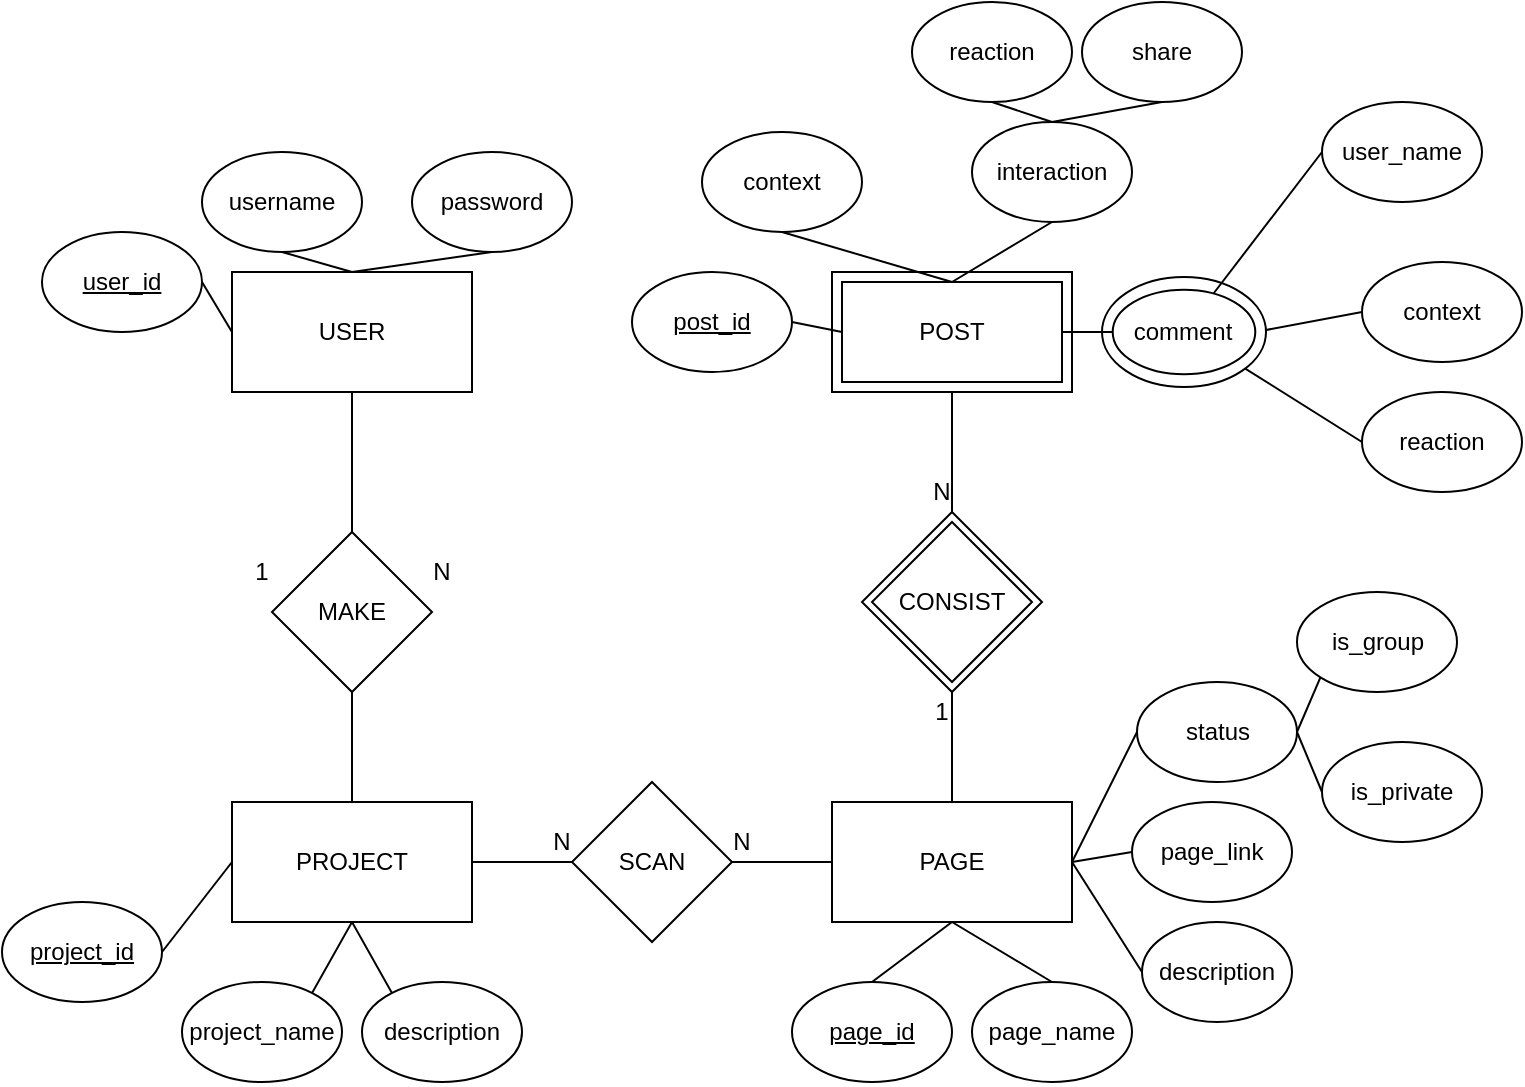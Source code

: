 <mxfile version="15.4.0" type="device" pages="2"><diagram id="USpfjkwhSfTi88yfoZev" name="Page-1"><mxGraphModel dx="1024" dy="592" grid="1" gridSize="10" guides="1" tooltips="1" connect="1" arrows="1" fold="1" page="1" pageScale="1" pageWidth="850" pageHeight="1100" math="0" shadow="0"><root><mxCell id="0"/><mxCell id="1" parent="0"/><mxCell id="_eg9AoAQoxb2xK2rVJ9x-2" value="USER" style="rounded=0;whiteSpace=wrap;html=1;" parent="1" vertex="1"><mxGeometry x="195" y="220" width="120" height="60" as="geometry"/></mxCell><mxCell id="_eg9AoAQoxb2xK2rVJ9x-13" style="edgeStyle=none;rounded=0;orthogonalLoop=1;jettySize=auto;html=1;exitX=0.5;exitY=0;exitDx=0;exitDy=0;entryX=0.5;entryY=1;entryDx=0;entryDy=0;endArrow=none;endFill=0;" parent="1" source="_eg9AoAQoxb2xK2rVJ9x-3" target="_eg9AoAQoxb2xK2rVJ9x-12" edge="1"><mxGeometry relative="1" as="geometry"/></mxCell><mxCell id="Aklq_Bpo2OvdpmJSs6sy-19" style="edgeStyle=none;rounded=0;orthogonalLoop=1;jettySize=auto;html=1;exitX=0.5;exitY=1;exitDx=0;exitDy=0;entryX=0.5;entryY=1;entryDx=0;entryDy=0;endArrow=none;endFill=0;" edge="1" parent="1" source="_eg9AoAQoxb2xK2rVJ9x-3" target="Aklq_Bpo2OvdpmJSs6sy-18"><mxGeometry relative="1" as="geometry"/></mxCell><mxCell id="Aklq_Bpo2OvdpmJSs6sy-31" style="edgeStyle=none;rounded=0;orthogonalLoop=1;jettySize=auto;html=1;exitX=1;exitY=0.5;exitDx=0;exitDy=0;endArrow=none;endFill=0;" edge="1" parent="1" source="_eg9AoAQoxb2xK2rVJ9x-3" target="Aklq_Bpo2OvdpmJSs6sy-20"><mxGeometry relative="1" as="geometry"/></mxCell><mxCell id="_eg9AoAQoxb2xK2rVJ9x-3" value="PROJECT" style="rounded=0;whiteSpace=wrap;html=1;" parent="1" vertex="1"><mxGeometry x="195" y="485" width="120" height="60" as="geometry"/></mxCell><mxCell id="Aklq_Bpo2OvdpmJSs6sy-29" style="edgeStyle=none;rounded=0;orthogonalLoop=1;jettySize=auto;html=1;exitX=0.5;exitY=0;exitDx=0;exitDy=0;entryX=0.5;entryY=1;entryDx=0;entryDy=0;endArrow=none;endFill=0;" edge="1" parent="1" source="_eg9AoAQoxb2xK2rVJ9x-12" target="_eg9AoAQoxb2xK2rVJ9x-2"><mxGeometry relative="1" as="geometry"/></mxCell><mxCell id="_eg9AoAQoxb2xK2rVJ9x-12" value="MAKE" style="rhombus;whiteSpace=wrap;html=1;" parent="1" vertex="1"><mxGeometry x="215" y="350" width="80" height="80" as="geometry"/></mxCell><mxCell id="Aklq_Bpo2OvdpmJSs6sy-7" style="rounded=0;orthogonalLoop=1;jettySize=auto;html=1;exitX=0.5;exitY=1;exitDx=0;exitDy=0;entryX=0.5;entryY=0;entryDx=0;entryDy=0;endArrow=none;endFill=0;" edge="1" parent="1" source="Aklq_Bpo2OvdpmJSs6sy-1" target="_eg9AoAQoxb2xK2rVJ9x-2"><mxGeometry relative="1" as="geometry"/></mxCell><mxCell id="Aklq_Bpo2OvdpmJSs6sy-1" value="username" style="ellipse;whiteSpace=wrap;html=1;" vertex="1" parent="1"><mxGeometry x="180" y="160" width="80" height="50" as="geometry"/></mxCell><mxCell id="Aklq_Bpo2OvdpmJSs6sy-8" style="edgeStyle=none;rounded=0;orthogonalLoop=1;jettySize=auto;html=1;exitX=0.5;exitY=1;exitDx=0;exitDy=0;entryX=0.5;entryY=0;entryDx=0;entryDy=0;endArrow=none;endFill=0;" edge="1" parent="1" source="Aklq_Bpo2OvdpmJSs6sy-3" target="_eg9AoAQoxb2xK2rVJ9x-2"><mxGeometry relative="1" as="geometry"/></mxCell><mxCell id="Aklq_Bpo2OvdpmJSs6sy-3" value="password" style="ellipse;whiteSpace=wrap;html=1;" vertex="1" parent="1"><mxGeometry x="285" y="160" width="80" height="50" as="geometry"/></mxCell><mxCell id="Aklq_Bpo2OvdpmJSs6sy-9" style="edgeStyle=none;rounded=0;orthogonalLoop=1;jettySize=auto;html=1;exitX=1;exitY=0.5;exitDx=0;exitDy=0;entryX=0;entryY=0.5;entryDx=0;entryDy=0;endArrow=none;endFill=0;" edge="1" parent="1" source="Aklq_Bpo2OvdpmJSs6sy-4" target="_eg9AoAQoxb2xK2rVJ9x-2"><mxGeometry relative="1" as="geometry"/></mxCell><mxCell id="Aklq_Bpo2OvdpmJSs6sy-4" value="&lt;u&gt;user_id&lt;/u&gt;" style="ellipse;whiteSpace=wrap;html=1;" vertex="1" parent="1"><mxGeometry x="100" y="200" width="80" height="50" as="geometry"/></mxCell><mxCell id="Aklq_Bpo2OvdpmJSs6sy-14" style="edgeStyle=none;rounded=0;orthogonalLoop=1;jettySize=auto;html=1;exitX=0.5;exitY=1;exitDx=0;exitDy=0;endArrow=none;endFill=0;entryX=0.5;entryY=1;entryDx=0;entryDy=0;" edge="1" parent="1" source="Aklq_Bpo2OvdpmJSs6sy-11" target="_eg9AoAQoxb2xK2rVJ9x-3"><mxGeometry relative="1" as="geometry"><mxPoint x="195" y="550" as="targetPoint"/></mxGeometry></mxCell><mxCell id="Aklq_Bpo2OvdpmJSs6sy-11" value="project_name" style="ellipse;whiteSpace=wrap;html=1;" vertex="1" parent="1"><mxGeometry x="170" y="575" width="80" height="50" as="geometry"/></mxCell><mxCell id="Aklq_Bpo2OvdpmJSs6sy-12" value="1" style="text;html=1;strokeColor=none;fillColor=none;align=center;verticalAlign=middle;whiteSpace=wrap;rounded=0;" vertex="1" parent="1"><mxGeometry x="205" y="360" width="10" height="20" as="geometry"/></mxCell><mxCell id="Aklq_Bpo2OvdpmJSs6sy-13" value="N" style="text;html=1;strokeColor=none;fillColor=none;align=center;verticalAlign=middle;whiteSpace=wrap;rounded=0;" vertex="1" parent="1"><mxGeometry x="295" y="360" width="10" height="20" as="geometry"/></mxCell><mxCell id="Aklq_Bpo2OvdpmJSs6sy-18" value="description" style="ellipse;whiteSpace=wrap;html=1;" vertex="1" parent="1"><mxGeometry x="260" y="575" width="80" height="50" as="geometry"/></mxCell><mxCell id="Aklq_Bpo2OvdpmJSs6sy-32" style="edgeStyle=none;rounded=0;orthogonalLoop=1;jettySize=auto;html=1;exitX=1;exitY=0.5;exitDx=0;exitDy=0;endArrow=none;endFill=0;" edge="1" parent="1" source="Aklq_Bpo2OvdpmJSs6sy-20" target="Aklq_Bpo2OvdpmJSs6sy-21"><mxGeometry relative="1" as="geometry"/></mxCell><mxCell id="Aklq_Bpo2OvdpmJSs6sy-20" value="SCAN" style="rhombus;whiteSpace=wrap;html=1;" vertex="1" parent="1"><mxGeometry x="365" y="475" width="80" height="80" as="geometry"/></mxCell><mxCell id="Aklq_Bpo2OvdpmJSs6sy-48" style="edgeStyle=none;rounded=0;orthogonalLoop=1;jettySize=auto;html=1;exitX=0.5;exitY=1;exitDx=0;exitDy=0;entryX=0.5;entryY=0;entryDx=0;entryDy=0;endArrow=none;endFill=0;" edge="1" parent="1" source="Aklq_Bpo2OvdpmJSs6sy-21" target="Aklq_Bpo2OvdpmJSs6sy-47"><mxGeometry relative="1" as="geometry"/></mxCell><mxCell id="Aklq_Bpo2OvdpmJSs6sy-50" style="edgeStyle=none;rounded=0;orthogonalLoop=1;jettySize=auto;html=1;entryX=0;entryY=0.5;entryDx=0;entryDy=0;endArrow=none;endFill=0;exitX=1;exitY=0.5;exitDx=0;exitDy=0;" edge="1" parent="1" source="Aklq_Bpo2OvdpmJSs6sy-21" target="Aklq_Bpo2OvdpmJSs6sy-49"><mxGeometry relative="1" as="geometry"><mxPoint x="615" y="515" as="sourcePoint"/></mxGeometry></mxCell><mxCell id="Aklq_Bpo2OvdpmJSs6sy-66" style="edgeStyle=none;rounded=0;orthogonalLoop=1;jettySize=auto;html=1;exitX=1;exitY=0.5;exitDx=0;exitDy=0;entryX=0;entryY=0.5;entryDx=0;entryDy=0;endArrow=none;endFill=0;" edge="1" parent="1" source="Aklq_Bpo2OvdpmJSs6sy-21" target="Aklq_Bpo2OvdpmJSs6sy-65"><mxGeometry relative="1" as="geometry"><mxPoint x="615" y="515" as="sourcePoint"/></mxGeometry></mxCell><mxCell id="Aklq_Bpo2OvdpmJSs6sy-73" style="edgeStyle=none;rounded=0;orthogonalLoop=1;jettySize=auto;html=1;exitX=1;exitY=0.5;exitDx=0;exitDy=0;entryX=0;entryY=0.5;entryDx=0;entryDy=0;endArrow=none;endFill=0;" edge="1" parent="1" source="Aklq_Bpo2OvdpmJSs6sy-21" target="Aklq_Bpo2OvdpmJSs6sy-67"><mxGeometry relative="1" as="geometry"><mxPoint x="615" y="515" as="sourcePoint"/></mxGeometry></mxCell><mxCell id="Aklq_Bpo2OvdpmJSs6sy-21" value="PAGE" style="rounded=0;whiteSpace=wrap;html=1;" vertex="1" parent="1"><mxGeometry x="495" y="485" width="120" height="60" as="geometry"/></mxCell><mxCell id="Aklq_Bpo2OvdpmJSs6sy-36" style="edgeStyle=none;rounded=0;orthogonalLoop=1;jettySize=auto;html=1;exitX=0.5;exitY=0;exitDx=0;exitDy=0;entryX=0.5;entryY=0;entryDx=0;entryDy=0;endArrow=none;endFill=0;" edge="1" parent="1" source="Aklq_Bpo2OvdpmJSs6sy-33" target="Aklq_Bpo2OvdpmJSs6sy-34"><mxGeometry relative="1" as="geometry"/></mxCell><mxCell id="Aklq_Bpo2OvdpmJSs6sy-38" style="edgeStyle=none;rounded=0;orthogonalLoop=1;jettySize=auto;html=1;exitX=0.5;exitY=1;exitDx=0;exitDy=0;entryX=0.5;entryY=0;entryDx=0;entryDy=0;endArrow=none;endFill=0;" edge="1" parent="1" source="Aklq_Bpo2OvdpmJSs6sy-34" target="Aklq_Bpo2OvdpmJSs6sy-21"><mxGeometry relative="1" as="geometry"/></mxCell><mxCell id="Aklq_Bpo2OvdpmJSs6sy-40" style="edgeStyle=none;rounded=0;orthogonalLoop=1;jettySize=auto;html=1;exitX=1;exitY=0.5;exitDx=0;exitDy=0;entryX=0;entryY=0.5;entryDx=0;entryDy=0;endArrow=none;endFill=0;" edge="1" parent="1" source="Aklq_Bpo2OvdpmJSs6sy-39" target="_eg9AoAQoxb2xK2rVJ9x-3"><mxGeometry relative="1" as="geometry"/></mxCell><mxCell id="Aklq_Bpo2OvdpmJSs6sy-39" value="&lt;u&gt;project_id&lt;/u&gt;" style="ellipse;whiteSpace=wrap;html=1;" vertex="1" parent="1"><mxGeometry x="80" y="535" width="80" height="50" as="geometry"/></mxCell><mxCell id="Aklq_Bpo2OvdpmJSs6sy-46" style="edgeStyle=none;rounded=0;orthogonalLoop=1;jettySize=auto;html=1;exitX=0.5;exitY=0;exitDx=0;exitDy=0;entryX=0.5;entryY=1;entryDx=0;entryDy=0;endArrow=none;endFill=0;" edge="1" parent="1" source="Aklq_Bpo2OvdpmJSs6sy-45" target="Aklq_Bpo2OvdpmJSs6sy-21"><mxGeometry relative="1" as="geometry"/></mxCell><mxCell id="Aklq_Bpo2OvdpmJSs6sy-45" value="&lt;u&gt;page_id&lt;/u&gt;" style="ellipse;whiteSpace=wrap;html=1;" vertex="1" parent="1"><mxGeometry x="475" y="575" width="80" height="50" as="geometry"/></mxCell><mxCell id="Aklq_Bpo2OvdpmJSs6sy-47" value="page_name" style="ellipse;whiteSpace=wrap;html=1;" vertex="1" parent="1"><mxGeometry x="565" y="575" width="80" height="50" as="geometry"/></mxCell><mxCell id="Aklq_Bpo2OvdpmJSs6sy-49" value="description" style="ellipse;whiteSpace=wrap;html=1;" vertex="1" parent="1"><mxGeometry x="650" y="545" width="75" height="50" as="geometry"/></mxCell><mxCell id="Aklq_Bpo2OvdpmJSs6sy-51" value="" style="group" vertex="1" connectable="0" parent="1"><mxGeometry x="510" y="340" width="90" height="90" as="geometry"/></mxCell><mxCell id="Aklq_Bpo2OvdpmJSs6sy-41" value="" style="rhombus;whiteSpace=wrap;html=1;" vertex="1" parent="Aklq_Bpo2OvdpmJSs6sy-51"><mxGeometry width="90" height="90" as="geometry"/></mxCell><mxCell id="Aklq_Bpo2OvdpmJSs6sy-34" value="CONSIST" style="rhombus;whiteSpace=wrap;html=1;" vertex="1" parent="Aklq_Bpo2OvdpmJSs6sy-51"><mxGeometry x="5" y="5" width="80" height="80" as="geometry"/></mxCell><mxCell id="Aklq_Bpo2OvdpmJSs6sy-37" style="edgeStyle=none;rounded=0;orthogonalLoop=1;jettySize=auto;html=1;exitX=0;exitY=0;exitDx=0;exitDy=0;endArrow=none;endFill=0;" edge="1" parent="Aklq_Bpo2OvdpmJSs6sy-51" source="Aklq_Bpo2OvdpmJSs6sy-34" target="Aklq_Bpo2OvdpmJSs6sy-34"><mxGeometry relative="1" as="geometry"/></mxCell><mxCell id="Aklq_Bpo2OvdpmJSs6sy-52" value="1" style="text;html=1;strokeColor=none;fillColor=none;align=center;verticalAlign=middle;whiteSpace=wrap;rounded=0;" vertex="1" parent="1"><mxGeometry x="545" y="430" width="10" height="20" as="geometry"/></mxCell><mxCell id="Aklq_Bpo2OvdpmJSs6sy-57" value="N" style="text;html=1;strokeColor=none;fillColor=none;align=center;verticalAlign=middle;whiteSpace=wrap;rounded=0;" vertex="1" parent="1"><mxGeometry x="545" y="320" width="10" height="20" as="geometry"/></mxCell><mxCell id="Aklq_Bpo2OvdpmJSs6sy-58" value="N" style="text;html=1;strokeColor=none;fillColor=none;align=center;verticalAlign=middle;whiteSpace=wrap;rounded=0;" vertex="1" parent="1"><mxGeometry x="355" y="495" width="10" height="20" as="geometry"/></mxCell><mxCell id="Aklq_Bpo2OvdpmJSs6sy-59" value="N" style="text;html=1;strokeColor=none;fillColor=none;align=center;verticalAlign=middle;whiteSpace=wrap;rounded=0;" vertex="1" parent="1"><mxGeometry x="445" y="495" width="10" height="20" as="geometry"/></mxCell><mxCell id="Aklq_Bpo2OvdpmJSs6sy-60" value="" style="group" vertex="1" connectable="0" parent="1"><mxGeometry x="495" y="220" width="120" height="60" as="geometry"/></mxCell><mxCell id="Aklq_Bpo2OvdpmJSs6sy-33" value="" style="rounded=0;whiteSpace=wrap;html=1;" vertex="1" parent="Aklq_Bpo2OvdpmJSs6sy-60"><mxGeometry width="120" height="60" as="geometry"/></mxCell><mxCell id="Aklq_Bpo2OvdpmJSs6sy-44" value="POST" style="rounded=0;whiteSpace=wrap;html=1;" vertex="1" parent="Aklq_Bpo2OvdpmJSs6sy-60"><mxGeometry x="5" y="5" width="110" height="50" as="geometry"/></mxCell><mxCell id="Aklq_Bpo2OvdpmJSs6sy-65" value="page_link" style="ellipse;whiteSpace=wrap;html=1;" vertex="1" parent="1"><mxGeometry x="645" y="485" width="80" height="50" as="geometry"/></mxCell><mxCell id="Aklq_Bpo2OvdpmJSs6sy-71" style="edgeStyle=none;rounded=0;orthogonalLoop=1;jettySize=auto;html=1;entryX=0;entryY=1;entryDx=0;entryDy=0;endArrow=none;endFill=0;exitX=1;exitY=0.5;exitDx=0;exitDy=0;" edge="1" parent="1" source="Aklq_Bpo2OvdpmJSs6sy-67" target="Aklq_Bpo2OvdpmJSs6sy-69"><mxGeometry relative="1" as="geometry"><mxPoint x="750" y="430" as="sourcePoint"/></mxGeometry></mxCell><mxCell id="Aklq_Bpo2OvdpmJSs6sy-67" value="status" style="ellipse;whiteSpace=wrap;html=1;" vertex="1" parent="1"><mxGeometry x="647.5" y="425" width="80" height="50" as="geometry"/></mxCell><mxCell id="Aklq_Bpo2OvdpmJSs6sy-69" value="is_group" style="ellipse;whiteSpace=wrap;html=1;" vertex="1" parent="1"><mxGeometry x="727.5" y="380" width="80" height="50" as="geometry"/></mxCell><mxCell id="Aklq_Bpo2OvdpmJSs6sy-72" style="edgeStyle=none;rounded=0;orthogonalLoop=1;jettySize=auto;html=1;exitX=0;exitY=0.5;exitDx=0;exitDy=0;entryX=1;entryY=0.5;entryDx=0;entryDy=0;endArrow=none;endFill=0;" edge="1" parent="1" source="Aklq_Bpo2OvdpmJSs6sy-70" target="Aklq_Bpo2OvdpmJSs6sy-67"><mxGeometry relative="1" as="geometry"/></mxCell><mxCell id="Aklq_Bpo2OvdpmJSs6sy-70" value="is_private" style="ellipse;whiteSpace=wrap;html=1;" vertex="1" parent="1"><mxGeometry x="740" y="455" width="80" height="50" as="geometry"/></mxCell><mxCell id="Aklq_Bpo2OvdpmJSs6sy-89" style="edgeStyle=none;rounded=0;orthogonalLoop=1;jettySize=auto;html=1;exitX=1;exitY=0.5;exitDx=0;exitDy=0;entryX=0;entryY=0.5;entryDx=0;entryDy=0;endArrow=none;endFill=0;" edge="1" parent="1" source="Aklq_Bpo2OvdpmJSs6sy-74" target="Aklq_Bpo2OvdpmJSs6sy-44"><mxGeometry relative="1" as="geometry"/></mxCell><mxCell id="Aklq_Bpo2OvdpmJSs6sy-74" value="post_id" style="ellipse;whiteSpace=wrap;html=1;fontStyle=4" vertex="1" parent="1"><mxGeometry x="395" y="220" width="80" height="50" as="geometry"/></mxCell><mxCell id="Aklq_Bpo2OvdpmJSs6sy-88" style="edgeStyle=none;rounded=0;orthogonalLoop=1;jettySize=auto;html=1;exitX=0.5;exitY=1;exitDx=0;exitDy=0;endArrow=none;endFill=0;entryX=0.5;entryY=0;entryDx=0;entryDy=0;" edge="1" parent="1" source="Aklq_Bpo2OvdpmJSs6sy-75" target="Aklq_Bpo2OvdpmJSs6sy-44"><mxGeometry relative="1" as="geometry"><mxPoint x="550" y="230" as="targetPoint"/></mxGeometry></mxCell><mxCell id="Aklq_Bpo2OvdpmJSs6sy-75" value="context&lt;span style=&quot;color: rgba(0 , 0 , 0 , 0) ; font-family: monospace ; font-size: 0px&quot;&gt;%3CmxGraphModel%3E%3Croot%3E%3CmxCell%20id%3D%220%22%2F%3E%3CmxCell%20id%3D%221%22%20parent%3D%220%22%2F%3E%3CmxCell%20id%3D%222%22%20value%3D%22link_id%22%20style%3D%22ellipse%3BwhiteSpace%3Dwrap%3Bhtml%3D1%3B%22%20vertex%3D%221%22%20parent%3D%221%22%3E%3CmxGeometry%20x%3D%22395%22%20y%3D%22220%22%20width%3D%2280%22%20height%3D%2250%22%20as%3D%22geometry%22%2F%3E%3C%2FmxCell%3E%3C%2Froot%3E%3C%2FmxGraphModel%3E&lt;/span&gt;" style="ellipse;whiteSpace=wrap;html=1;" vertex="1" parent="1"><mxGeometry x="430" y="150" width="80" height="50" as="geometry"/></mxCell><mxCell id="Aklq_Bpo2OvdpmJSs6sy-80" style="edgeStyle=none;rounded=0;orthogonalLoop=1;jettySize=auto;html=1;exitX=0.5;exitY=1;exitDx=0;exitDy=0;entryX=0.5;entryY=0;entryDx=0;entryDy=0;endArrow=none;endFill=0;" edge="1" parent="1" source="Aklq_Bpo2OvdpmJSs6sy-76" target="Aklq_Bpo2OvdpmJSs6sy-79"><mxGeometry relative="1" as="geometry"/></mxCell><mxCell id="Aklq_Bpo2OvdpmJSs6sy-76" value="reaction" style="ellipse;whiteSpace=wrap;html=1;" vertex="1" parent="1"><mxGeometry x="535" y="85" width="80" height="50" as="geometry"/></mxCell><mxCell id="Aklq_Bpo2OvdpmJSs6sy-81" style="edgeStyle=none;rounded=0;orthogonalLoop=1;jettySize=auto;html=1;exitX=0.5;exitY=1;exitDx=0;exitDy=0;endArrow=none;endFill=0;entryX=0.5;entryY=0;entryDx=0;entryDy=0;" edge="1" parent="1" source="Aklq_Bpo2OvdpmJSs6sy-77" target="Aklq_Bpo2OvdpmJSs6sy-79"><mxGeometry relative="1" as="geometry"><mxPoint x="640" y="190" as="targetPoint"/></mxGeometry></mxCell><mxCell id="Aklq_Bpo2OvdpmJSs6sy-77" value="share" style="ellipse;whiteSpace=wrap;html=1;" vertex="1" parent="1"><mxGeometry x="620" y="85" width="80" height="50" as="geometry"/></mxCell><mxCell id="Aklq_Bpo2OvdpmJSs6sy-79" value="interaction" style="ellipse;whiteSpace=wrap;html=1;" vertex="1" parent="1"><mxGeometry x="565" y="145" width="80" height="50" as="geometry"/></mxCell><mxCell id="Aklq_Bpo2OvdpmJSs6sy-84" value="user_name" style="ellipse;whiteSpace=wrap;html=1;" vertex="1" parent="1"><mxGeometry x="740" y="135" width="80" height="50" as="geometry"/></mxCell><mxCell id="Aklq_Bpo2OvdpmJSs6sy-95" style="edgeStyle=none;rounded=0;orthogonalLoop=1;jettySize=auto;html=1;exitX=0;exitY=0.5;exitDx=0;exitDy=0;entryX=1;entryY=0.5;entryDx=0;entryDy=0;endArrow=none;endFill=0;" edge="1" parent="1" source="Aklq_Bpo2OvdpmJSs6sy-85" target="Aklq_Bpo2OvdpmJSs6sy-91"><mxGeometry relative="1" as="geometry"/></mxCell><mxCell id="Aklq_Bpo2OvdpmJSs6sy-85" value="context" style="ellipse;whiteSpace=wrap;html=1;" vertex="1" parent="1"><mxGeometry x="760" y="215" width="80" height="50" as="geometry"/></mxCell><mxCell id="Aklq_Bpo2OvdpmJSs6sy-96" style="edgeStyle=none;rounded=0;orthogonalLoop=1;jettySize=auto;html=1;exitX=0;exitY=0.5;exitDx=0;exitDy=0;entryX=1;entryY=1;entryDx=0;entryDy=0;endArrow=none;endFill=0;" edge="1" parent="1" source="Aklq_Bpo2OvdpmJSs6sy-86" target="Aklq_Bpo2OvdpmJSs6sy-91"><mxGeometry relative="1" as="geometry"/></mxCell><mxCell id="Aklq_Bpo2OvdpmJSs6sy-86" value="reaction" style="ellipse;whiteSpace=wrap;html=1;" vertex="1" parent="1"><mxGeometry x="760" y="280" width="80" height="50" as="geometry"/></mxCell><mxCell id="Aklq_Bpo2OvdpmJSs6sy-87" style="edgeStyle=none;rounded=0;orthogonalLoop=1;jettySize=auto;html=1;exitX=0.5;exitY=0;exitDx=0;exitDy=0;entryX=0.5;entryY=1;entryDx=0;entryDy=0;endArrow=none;endFill=0;" edge="1" parent="1" source="Aklq_Bpo2OvdpmJSs6sy-44" target="Aklq_Bpo2OvdpmJSs6sy-79"><mxGeometry relative="1" as="geometry"/></mxCell><mxCell id="Aklq_Bpo2OvdpmJSs6sy-93" value="" style="group" vertex="1" connectable="0" parent="1"><mxGeometry x="630" y="222.5" width="82" height="55" as="geometry"/></mxCell><mxCell id="Aklq_Bpo2OvdpmJSs6sy-92" value="" style="ellipse;whiteSpace=wrap;html=1;" vertex="1" parent="Aklq_Bpo2OvdpmJSs6sy-93"><mxGeometry width="82" height="55" as="geometry"/></mxCell><mxCell id="Aklq_Bpo2OvdpmJSs6sy-91" value="comment" style="ellipse;whiteSpace=wrap;html=1;" vertex="1" parent="Aklq_Bpo2OvdpmJSs6sy-93"><mxGeometry x="5.348" y="6.346" width="71.304" height="42.308" as="geometry"/></mxCell><mxCell id="Aklq_Bpo2OvdpmJSs6sy-94" style="edgeStyle=none;rounded=0;orthogonalLoop=1;jettySize=auto;html=1;entryX=0;entryY=0.5;entryDx=0;entryDy=0;endArrow=none;endFill=0;" edge="1" parent="1" source="Aklq_Bpo2OvdpmJSs6sy-91" target="Aklq_Bpo2OvdpmJSs6sy-84"><mxGeometry relative="1" as="geometry"/></mxCell><mxCell id="Aklq_Bpo2OvdpmJSs6sy-97" style="edgeStyle=none;rounded=0;orthogonalLoop=1;jettySize=auto;html=1;exitX=1;exitY=0.5;exitDx=0;exitDy=0;entryX=0;entryY=0.5;entryDx=0;entryDy=0;endArrow=none;endFill=0;" edge="1" parent="1" source="Aklq_Bpo2OvdpmJSs6sy-44" target="Aklq_Bpo2OvdpmJSs6sy-91"><mxGeometry relative="1" as="geometry"/></mxCell></root></mxGraphModel></diagram><diagram id="wb05CM3BQoZnLCyQFmDH" name="Page-2"><mxGraphModel dx="1024" dy="592" grid="1" gridSize="10" guides="1" tooltips="1" connect="1" arrows="1" fold="1" page="1" pageScale="1" pageWidth="850" pageHeight="1100" math="0" shadow="0"><root><mxCell id="cam6GMZPz4527vQPP2P6-0"/><mxCell id="cam6GMZPz4527vQPP2P6-1" parent="cam6GMZPz4527vQPP2P6-0"/><mxCell id="mpFKPf4melWvJUM5BENl-0" value="USER" style="text;html=1;strokeColor=none;fillColor=none;align=center;verticalAlign=middle;whiteSpace=wrap;rounded=0;fontStyle=1" vertex="1" parent="cam6GMZPz4527vQPP2P6-1"><mxGeometry x="80" y="10" width="50" height="30" as="geometry"/></mxCell><mxCell id="mpFKPf4melWvJUM5BENl-1" value="PAGE" style="text;html=1;strokeColor=none;fillColor=none;align=center;verticalAlign=middle;whiteSpace=wrap;rounded=0;fontStyle=1" vertex="1" parent="cam6GMZPz4527vQPP2P6-1"><mxGeometry x="80" y="170" width="50" height="30" as="geometry"/></mxCell><mxCell id="GzJkrNbTUGespGaHXCnr-0" value="POST" style="text;html=1;strokeColor=none;fillColor=none;align=center;verticalAlign=middle;whiteSpace=wrap;rounded=0;fontStyle=1" vertex="1" parent="cam6GMZPz4527vQPP2P6-1"><mxGeometry x="80" y="330" width="50" height="30" as="geometry"/></mxCell><mxCell id="GzJkrNbTUGespGaHXCnr-1" value="PROJECT" style="text;html=1;strokeColor=none;fillColor=none;align=center;verticalAlign=middle;whiteSpace=wrap;rounded=0;fontStyle=1" vertex="1" parent="cam6GMZPz4527vQPP2P6-1"><mxGeometry x="80" y="90" width="70" height="30" as="geometry"/></mxCell><mxCell id="4iv51ykStRir-fthD8re-0" value="&lt;u&gt;user_id&lt;/u&gt;" style="rounded=0;whiteSpace=wrap;html=1;" vertex="1" parent="cam6GMZPz4527vQPP2P6-1"><mxGeometry x="80" y="40" width="80" height="40" as="geometry"/></mxCell><mxCell id="4iv51ykStRir-fthD8re-1" value="username" style="rounded=0;whiteSpace=wrap;html=1;" vertex="1" parent="cam6GMZPz4527vQPP2P6-1"><mxGeometry x="160" y="40" width="80" height="40" as="geometry"/></mxCell><mxCell id="4iv51ykStRir-fthD8re-2" value="username" style="rounded=0;whiteSpace=wrap;html=1;" vertex="1" parent="cam6GMZPz4527vQPP2P6-1"><mxGeometry x="160" y="40" width="80" height="40" as="geometry"/></mxCell><mxCell id="4iv51ykStRir-fthD8re-3" value="password" style="rounded=0;whiteSpace=wrap;html=1;" vertex="1" parent="cam6GMZPz4527vQPP2P6-1"><mxGeometry x="240" y="40" width="80" height="40" as="geometry"/></mxCell><mxCell id="4iv51ykStRir-fthD8re-5" value="SCAN" style="text;html=1;strokeColor=none;fillColor=none;align=center;verticalAlign=middle;whiteSpace=wrap;rounded=0;fontStyle=1" vertex="1" parent="cam6GMZPz4527vQPP2P6-1"><mxGeometry x="80" y="250" width="50" height="30" as="geometry"/></mxCell><mxCell id="KgcQjb_fwN6AOoxx_tET-1" style="edgeStyle=orthogonalEdgeStyle;rounded=0;orthogonalLoop=1;jettySize=auto;html=1;exitX=0.25;exitY=0;exitDx=0;exitDy=0;entryX=0.75;entryY=1;entryDx=0;entryDy=0;endArrow=classic;endFill=1;" edge="1" parent="cam6GMZPz4527vQPP2P6-1" source="J8_j4yuTdjjUCNIGVDVc-0" target="4iv51ykStRir-fthD8re-0"><mxGeometry relative="1" as="geometry"><Array as="points"><mxPoint x="340" y="90"/><mxPoint x="140" y="90"/></Array></mxGeometry></mxCell><mxCell id="J8_j4yuTdjjUCNIGVDVc-0" value="user_id" style="rounded=0;whiteSpace=wrap;html=1;" vertex="1" parent="cam6GMZPz4527vQPP2P6-1"><mxGeometry x="320" y="120" width="80" height="40" as="geometry"/></mxCell><mxCell id="J8_j4yuTdjjUCNIGVDVc-1" value="&lt;u&gt;project_id&lt;/u&gt;" style="rounded=0;whiteSpace=wrap;html=1;" vertex="1" parent="cam6GMZPz4527vQPP2P6-1"><mxGeometry x="80" y="120" width="80" height="40" as="geometry"/></mxCell><mxCell id="J8_j4yuTdjjUCNIGVDVc-3" value="project_name" style="rounded=0;whiteSpace=wrap;html=1;" vertex="1" parent="cam6GMZPz4527vQPP2P6-1"><mxGeometry x="160" y="120" width="80" height="40" as="geometry"/></mxCell><mxCell id="KgcQjb_fwN6AOoxx_tET-0" value="description" style="rounded=0;whiteSpace=wrap;html=1;" vertex="1" parent="cam6GMZPz4527vQPP2P6-1"><mxGeometry x="240" y="120" width="80" height="40" as="geometry"/></mxCell><mxCell id="bjQ5Ukz_XWeg2xzotPsB-0" value="&lt;u&gt;page_id&lt;/u&gt;" style="rounded=0;whiteSpace=wrap;html=1;" vertex="1" parent="cam6GMZPz4527vQPP2P6-1"><mxGeometry x="80" y="200" width="80" height="40" as="geometry"/></mxCell><mxCell id="bjQ5Ukz_XWeg2xzotPsB-7" style="edgeStyle=orthogonalEdgeStyle;rounded=0;orthogonalLoop=1;jettySize=auto;html=1;exitX=0;exitY=0.5;exitDx=0;exitDy=0;entryX=0;entryY=0.5;entryDx=0;entryDy=0;endArrow=classic;endFill=1;" edge="1" parent="cam6GMZPz4527vQPP2P6-1" source="bjQ5Ukz_XWeg2xzotPsB-2" target="bjQ5Ukz_XWeg2xzotPsB-0"><mxGeometry relative="1" as="geometry"/></mxCell><mxCell id="bjQ5Ukz_XWeg2xzotPsB-2" value="&lt;u&gt;page_id&lt;/u&gt;" style="rounded=0;whiteSpace=wrap;html=1;" vertex="1" parent="cam6GMZPz4527vQPP2P6-1"><mxGeometry x="80" y="280" width="80" height="40" as="geometry"/></mxCell><mxCell id="bjQ5Ukz_XWeg2xzotPsB-4" style="edgeStyle=orthogonalEdgeStyle;rounded=0;orthogonalLoop=1;jettySize=auto;html=1;exitX=0.75;exitY=0;exitDx=0;exitDy=0;entryX=0.75;entryY=1;entryDx=0;entryDy=0;endArrow=classic;endFill=1;" edge="1" parent="cam6GMZPz4527vQPP2P6-1" source="bjQ5Ukz_XWeg2xzotPsB-3" target="J8_j4yuTdjjUCNIGVDVc-1"><mxGeometry relative="1" as="geometry"><Array as="points"><mxPoint x="220" y="260"/><mxPoint x="580" y="260"/><mxPoint x="580" y="180"/><mxPoint x="140" y="180"/></Array></mxGeometry></mxCell><mxCell id="bjQ5Ukz_XWeg2xzotPsB-3" value="&lt;u&gt;project_id&lt;/u&gt;" style="rounded=0;whiteSpace=wrap;html=1;" vertex="1" parent="cam6GMZPz4527vQPP2P6-1"><mxGeometry x="160" y="280" width="80" height="40" as="geometry"/></mxCell><mxCell id="hVeMPmXebNnBC_gEdk3b-0" value="page_name" style="rounded=0;whiteSpace=wrap;html=1;" vertex="1" parent="cam6GMZPz4527vQPP2P6-1"><mxGeometry x="160" y="200" width="80" height="40" as="geometry"/></mxCell><mxCell id="I_nyZwC7HZrGjsns12J6-0" value="page_link" style="rounded=0;whiteSpace=wrap;html=1;" vertex="1" parent="cam6GMZPz4527vQPP2P6-1"><mxGeometry x="240" y="200" width="80" height="40" as="geometry"/></mxCell><mxCell id="eTpGm8OiRYO_Ty3oeZY1-0" value="description" style="rounded=0;whiteSpace=wrap;html=1;" vertex="1" parent="cam6GMZPz4527vQPP2P6-1"><mxGeometry x="320" y="200" width="80" height="40" as="geometry"/></mxCell><mxCell id="y0rvxx9EunZ0F6ADFAS3-0" value="is_group" style="rounded=0;whiteSpace=wrap;html=1;" vertex="1" parent="cam6GMZPz4527vQPP2P6-1"><mxGeometry x="400" y="200" width="80" height="40" as="geometry"/></mxCell><mxCell id="y0rvxx9EunZ0F6ADFAS3-1" value="is_private" style="rounded=0;whiteSpace=wrap;html=1;" vertex="1" parent="cam6GMZPz4527vQPP2P6-1"><mxGeometry x="480" y="200" width="80" height="40" as="geometry"/></mxCell><mxCell id="3UbMRlLV6CnI0eiajMO4-3" style="edgeStyle=orthogonalEdgeStyle;rounded=0;orthogonalLoop=1;jettySize=auto;html=1;exitX=0.25;exitY=0;exitDx=0;exitDy=0;entryX=0;entryY=0.5;entryDx=0;entryDy=0;endArrow=classic;endFill=1;" edge="1" parent="cam6GMZPz4527vQPP2P6-1" source="3UbMRlLV6CnI0eiajMO4-0" target="bjQ5Ukz_XWeg2xzotPsB-0"><mxGeometry relative="1" as="geometry"><Array as="points"><mxPoint x="180" y="330"/><mxPoint x="60" y="330"/><mxPoint x="60" y="220"/></Array></mxGeometry></mxCell><mxCell id="3UbMRlLV6CnI0eiajMO4-0" value="page_id" style="rounded=0;whiteSpace=wrap;html=1;" vertex="1" parent="cam6GMZPz4527vQPP2P6-1"><mxGeometry x="160" y="360" width="80" height="40" as="geometry"/></mxCell><mxCell id="3UbMRlLV6CnI0eiajMO4-1" value="post_id" style="rounded=0;whiteSpace=wrap;html=1;fontStyle=4" vertex="1" parent="cam6GMZPz4527vQPP2P6-1"><mxGeometry x="80" y="360" width="80" height="40" as="geometry"/></mxCell><mxCell id="ZXXqCRXTIEZKAn9xxkVn-0" value="context" style="rounded=0;whiteSpace=wrap;html=1;" vertex="1" parent="cam6GMZPz4527vQPP2P6-1"><mxGeometry x="240" y="360" width="80" height="40" as="geometry"/></mxCell><mxCell id="ZXXqCRXTIEZKAn9xxkVn-1" value="reaction" style="rounded=0;whiteSpace=wrap;html=1;" vertex="1" parent="cam6GMZPz4527vQPP2P6-1"><mxGeometry x="320" y="360" width="80" height="40" as="geometry"/></mxCell><mxCell id="ZXXqCRXTIEZKAn9xxkVn-2" value="share" style="rounded=0;whiteSpace=wrap;html=1;" vertex="1" parent="cam6GMZPz4527vQPP2P6-1"><mxGeometry x="400" y="360" width="80" height="40" as="geometry"/></mxCell><mxCell id="GvyvCSSrQGGQNgiNvSRz-1" value="POST_COMMENT" style="text;html=1;strokeColor=none;fillColor=none;align=center;verticalAlign=middle;whiteSpace=wrap;rounded=0;fontStyle=1" vertex="1" parent="cam6GMZPz4527vQPP2P6-1"><mxGeometry x="80" y="410" width="110" height="30" as="geometry"/></mxCell><mxCell id="8KsBO7DXYw8-4Sk3RC4w-3" style="edgeStyle=orthogonalEdgeStyle;rounded=0;orthogonalLoop=1;jettySize=auto;html=1;exitX=0.5;exitY=1;exitDx=0;exitDy=0;entryX=0;entryY=0.5;entryDx=0;entryDy=0;endArrow=classic;endFill=1;" edge="1" parent="cam6GMZPz4527vQPP2P6-1" source="HNRoJUr5fAGufvA9eN5O-0" target="3UbMRlLV6CnI0eiajMO4-1"><mxGeometry relative="1" as="geometry"/></mxCell><mxCell id="HNRoJUr5fAGufvA9eN5O-0" value="post_id" style="rounded=0;whiteSpace=wrap;html=1;fontStyle=4" vertex="1" parent="cam6GMZPz4527vQPP2P6-1"><mxGeometry x="160" y="440" width="80" height="40" as="geometry"/></mxCell><mxCell id="HNRoJUr5fAGufvA9eN5O-1" value="username" style="rounded=0;whiteSpace=wrap;html=1;fontStyle=0" vertex="1" parent="cam6GMZPz4527vQPP2P6-1"><mxGeometry x="240" y="440" width="80" height="40" as="geometry"/></mxCell><mxCell id="MPSpDorkWWVom2XAju6v-0" value="context" style="rounded=0;whiteSpace=wrap;html=1;" vertex="1" parent="cam6GMZPz4527vQPP2P6-1"><mxGeometry x="320" y="440" width="80" height="40" as="geometry"/></mxCell><mxCell id="8KsBO7DXYw8-4Sk3RC4w-0" value="reaction" style="rounded=0;whiteSpace=wrap;html=1;" vertex="1" parent="cam6GMZPz4527vQPP2P6-1"><mxGeometry x="400" y="440" width="80" height="40" as="geometry"/></mxCell><mxCell id="8KsBO7DXYw8-4Sk3RC4w-2" value="comment_id" style="rounded=0;whiteSpace=wrap;html=1;fontStyle=4" vertex="1" parent="cam6GMZPz4527vQPP2P6-1"><mxGeometry x="80" y="440" width="80" height="40" as="geometry"/></mxCell></root></mxGraphModel></diagram></mxfile>